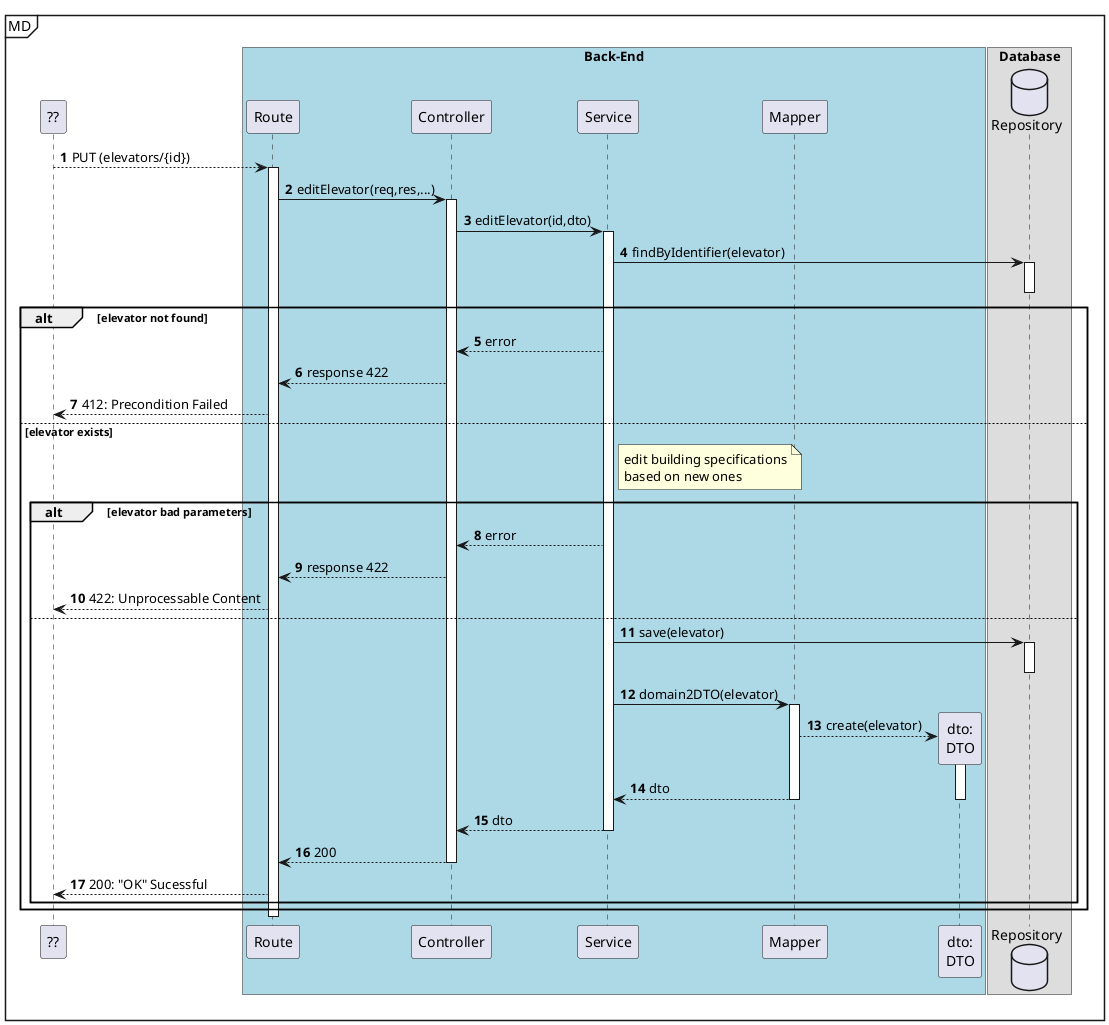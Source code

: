 @startuml
autonumber

participant "??" as ui

mainframe MD
box "Back-End" #LightBlue
participant "Route" as r
participant "Controller" as ctrl
participant "Service" as svc


participant "Mapper" as map
participant "dto:\nDTO" as dto
end box

box "Database"
database "Repository" as repo
'participant "elevator:\nElevator" as e
end box

ui --> r: PUT (elevators/{id})
    activate r
            r -> ctrl : editElevator(req,res,...)
                activate ctrl
                    ctrl -> svc : editElevator(id,dto)
                    activate svc
                        svc -> repo : findByIdentifier(elevator)
                        activate repo
                            'repo --> e **: create()
                        deactivate repo

                        alt elevator not found
                            svc --> ctrl : error
                            ctrl --> r : response 422
                            ui <--r : 412: Precondition Failed
                        else elevator exists

                            note right of svc
                                edit building specifications
                                based on new ones
                            end note


                        alt elevator bad parameters
                            svc --> ctrl : error
                            ctrl --> r : response 422
                            ui <--r : 422: Unprocessable Content
                        else
                           svc -> repo : save(elevator)
                           activate repo
                           deactivate repo




                        svc -> map : domain2DTO(elevator)
                        activate map
                            map --> dto **: create(elevator)
                            activate dto

                            map --> svc : dto
                            deactivate dto
                        deactivate map

                        svc --> ctrl : dto
                    deactivate svc

                    ctrl --> r : 200
                deactivate ctrl




        ui <--r: 200: "OK" Sucessful
        end
     end
    deactivate r

@enduml

